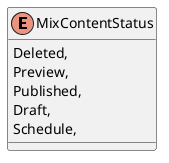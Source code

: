 @startuml
enum MixContentStatus {
    Deleted,
    Preview,
    Published,
    Draft,
    Schedule,
}
@enduml
